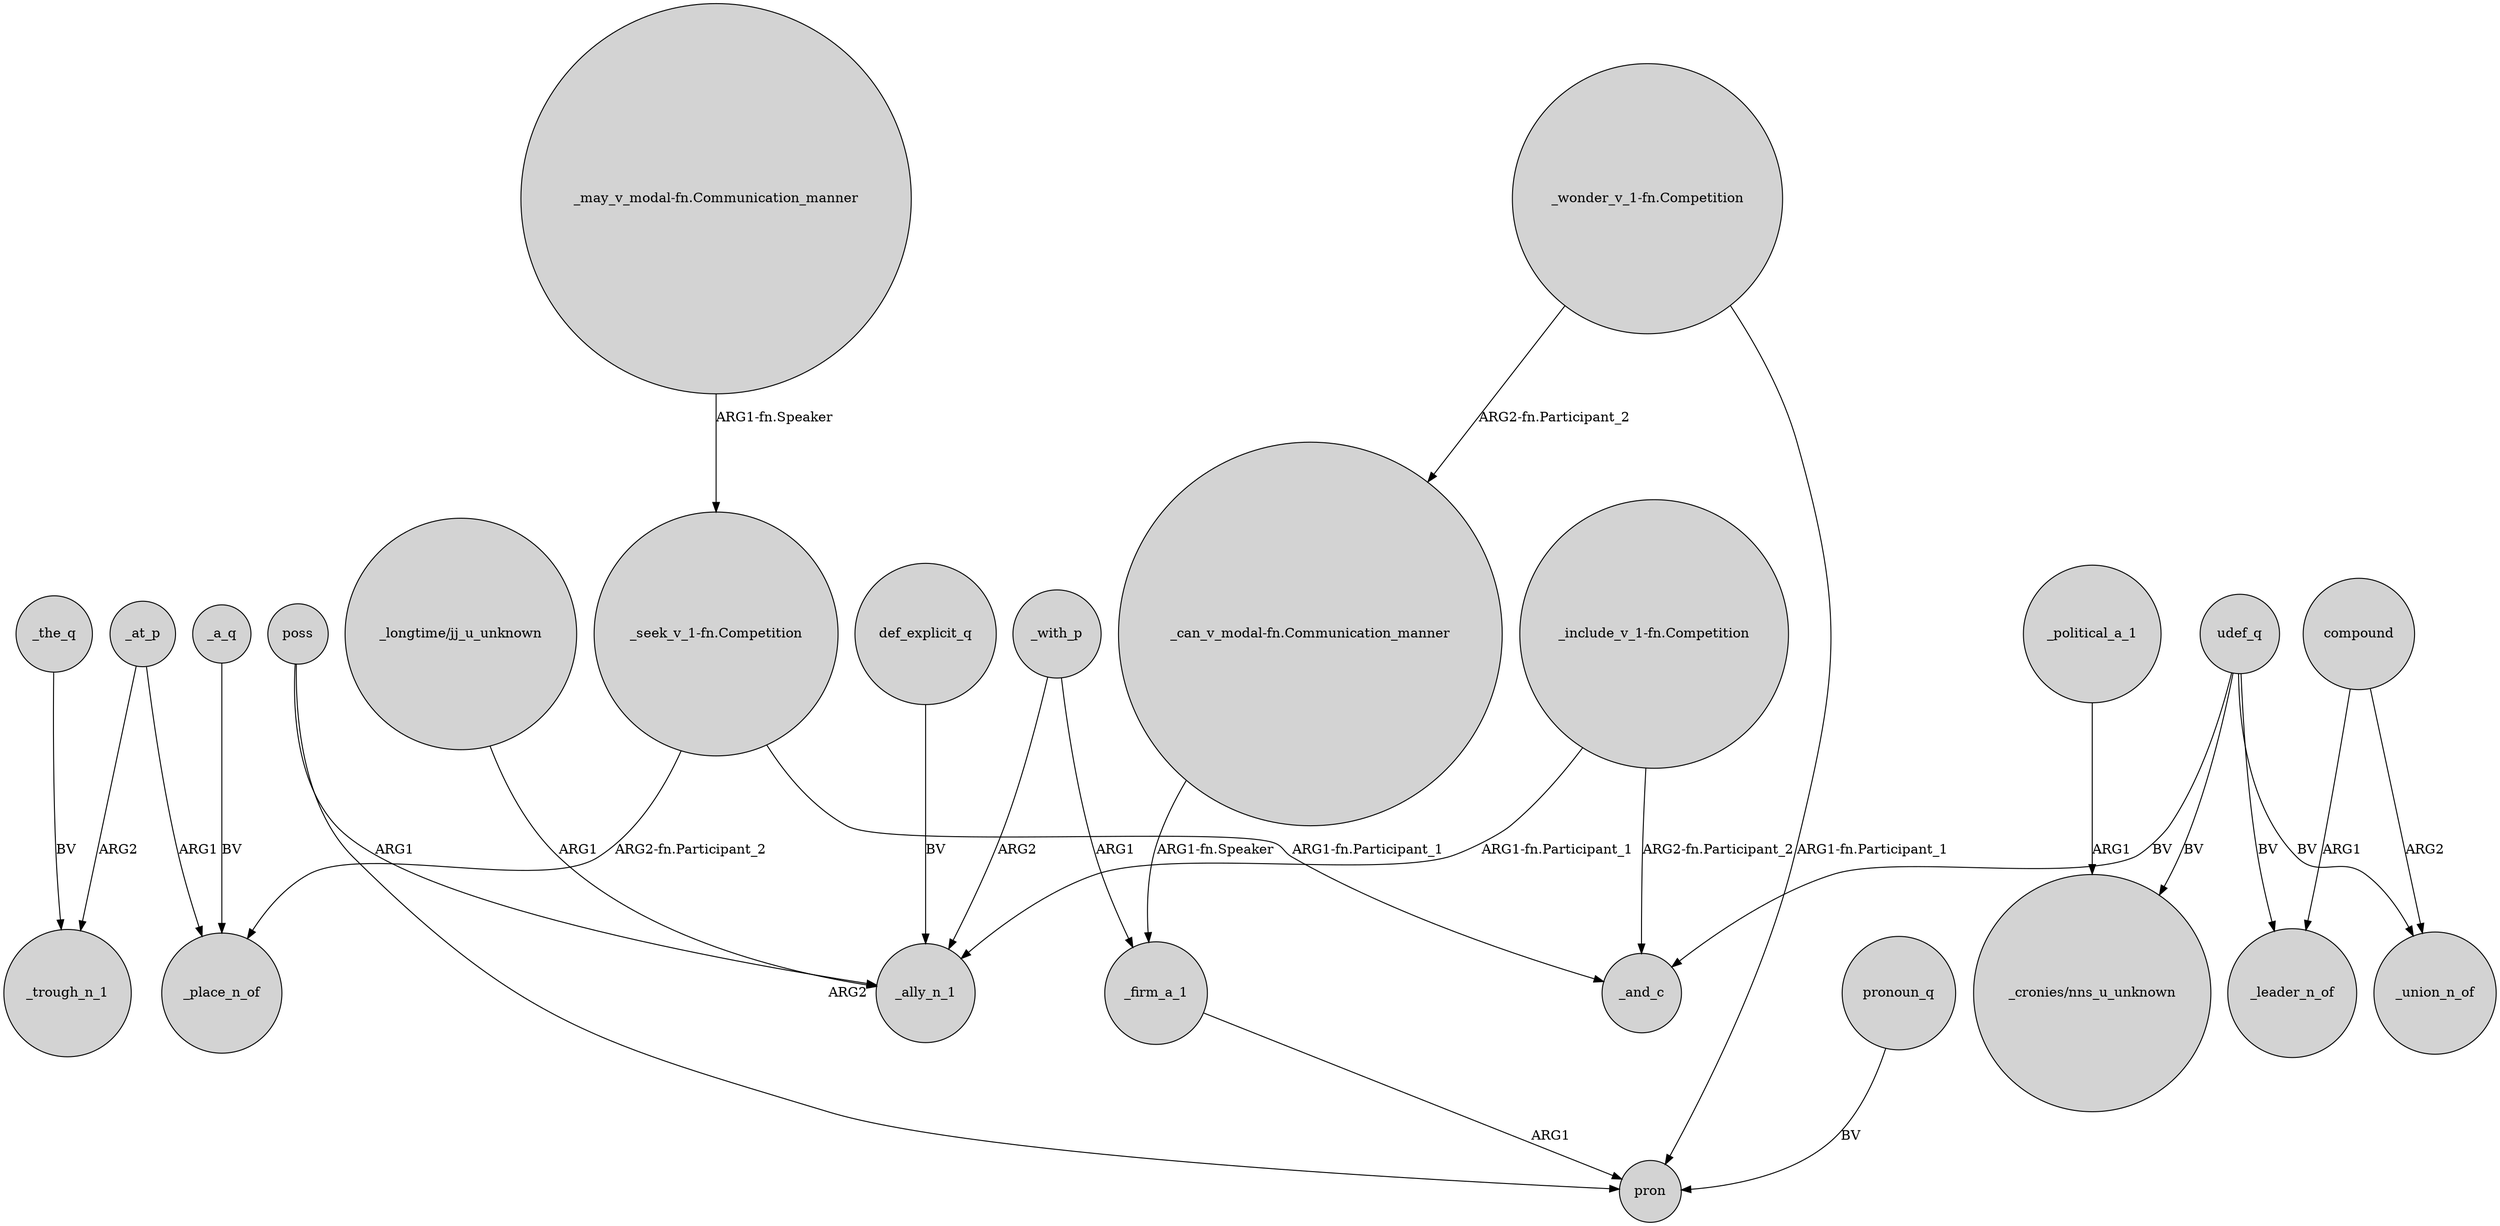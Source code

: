 digraph {
	node [shape=circle style=filled]
	"_seek_v_1-fn.Competition" -> _place_n_of [label="ARG2-fn.Participant_2"]
	poss -> _ally_n_1 [label=ARG1]
	compound -> _union_n_of [label=ARG2]
	_with_p -> _ally_n_1 [label=ARG2]
	"_include_v_1-fn.Competition" -> _and_c [label="ARG2-fn.Participant_2"]
	"_seek_v_1-fn.Competition" -> _and_c [label="ARG1-fn.Participant_1"]
	_political_a_1 -> "_cronies/nns_u_unknown" [label=ARG1]
	_the_q -> _trough_n_1 [label=BV]
	_with_p -> _firm_a_1 [label=ARG1]
	"_can_v_modal-fn.Communication_manner" -> _firm_a_1 [label="ARG1-fn.Speaker"]
	"_include_v_1-fn.Competition" -> _ally_n_1 [label="ARG1-fn.Participant_1"]
	udef_q -> _and_c [label=BV]
	udef_q -> _union_n_of [label=BV]
	pronoun_q -> pron [label=BV]
	_a_q -> _place_n_of [label=BV]
	poss -> pron [label=ARG2]
	"_wonder_v_1-fn.Competition" -> pron [label="ARG1-fn.Participant_1"]
	_at_p -> _trough_n_1 [label=ARG2]
	udef_q -> _leader_n_of [label=BV]
	"_wonder_v_1-fn.Competition" -> "_can_v_modal-fn.Communication_manner" [label="ARG2-fn.Participant_2"]
	"_longtime/jj_u_unknown" -> _ally_n_1 [label=ARG1]
	_at_p -> _place_n_of [label=ARG1]
	def_explicit_q -> _ally_n_1 [label=BV]
	compound -> _leader_n_of [label=ARG1]
	udef_q -> "_cronies/nns_u_unknown" [label=BV]
	"_may_v_modal-fn.Communication_manner" -> "_seek_v_1-fn.Competition" [label="ARG1-fn.Speaker"]
	_firm_a_1 -> pron [label=ARG1]
}
